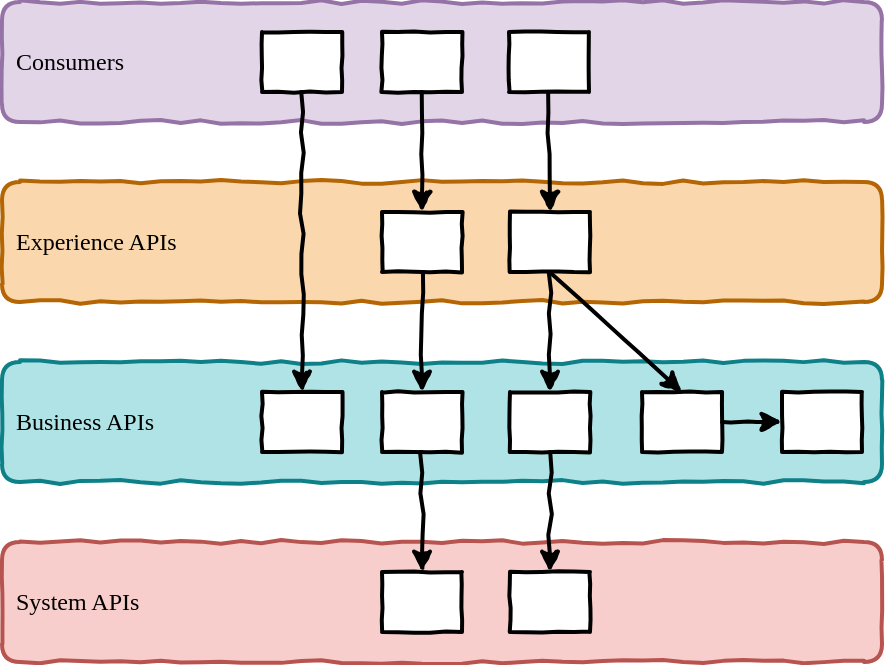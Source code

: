 <mxfile version="17.1.2" type="github" pages="2">
  <diagram id="V32krHh5jZfLPWwGJmkX" name="Page-1">
    <mxGraphModel dx="1234" dy="825" grid="1" gridSize="10" guides="1" tooltips="1" connect="1" arrows="1" fold="1" page="1" pageScale="1" pageWidth="827" pageHeight="1169" math="0" shadow="0">
      <root>
        <mxCell id="0" />
        <mxCell id="1" parent="0" />
        <mxCell id="57sac0XJnyV_td-HZPvb-1" value="&lt;font face=&quot;Comic Sans MS&quot;&gt;Experience APIs&lt;/font&gt;" style="rounded=1;whiteSpace=wrap;html=1;comic=1;strokeWidth=2;align=left;spacingLeft=5;fillColor=#fad7ac;strokeColor=#b46504;" parent="1" vertex="1">
          <mxGeometry x="120" y="140" width="440" height="60" as="geometry" />
        </mxCell>
        <mxCell id="57sac0XJnyV_td-HZPvb-2" value="&lt;font face=&quot;Comic Sans MS&quot;&gt;Business APIs&lt;/font&gt;" style="rounded=1;whiteSpace=wrap;html=1;comic=1;strokeWidth=2;align=left;spacingLeft=5;fillColor=#b0e3e6;strokeColor=#0e8088;" parent="1" vertex="1">
          <mxGeometry x="120" y="230" width="440" height="60" as="geometry" />
        </mxCell>
        <mxCell id="57sac0XJnyV_td-HZPvb-3" value="&lt;font face=&quot;Comic Sans MS&quot;&gt;System APIs&lt;/font&gt;" style="rounded=1;whiteSpace=wrap;html=1;comic=1;strokeWidth=2;spacingLeft=5;align=left;fillColor=#f8cecc;strokeColor=#b85450;" parent="1" vertex="1">
          <mxGeometry x="120" y="320" width="440" height="60" as="geometry" />
        </mxCell>
        <mxCell id="57sac0XJnyV_td-HZPvb-5" value="&lt;font face=&quot;Comic Sans MS&quot;&gt;Consumers&lt;/font&gt;" style="rounded=1;whiteSpace=wrap;html=1;comic=1;strokeWidth=2;align=left;spacingLeft=5;fillColor=#e1d5e7;strokeColor=#9673a6;" parent="1" vertex="1">
          <mxGeometry x="120" y="50" width="440" height="60" as="geometry" />
        </mxCell>
        <mxCell id="57sac0XJnyV_td-HZPvb-6" value="" style="rounded=0;whiteSpace=wrap;html=1;comic=1;fontFamily=Comic Sans MS;strokeWidth=2;" parent="1" vertex="1">
          <mxGeometry x="374" y="155" width="40" height="30" as="geometry" />
        </mxCell>
        <mxCell id="57sac0XJnyV_td-HZPvb-8" value="" style="rounded=0;whiteSpace=wrap;html=1;comic=1;fontFamily=Comic Sans MS;strokeWidth=2;" parent="1" vertex="1">
          <mxGeometry x="250" y="245" width="40" height="30" as="geometry" />
        </mxCell>
        <mxCell id="57sac0XJnyV_td-HZPvb-9" value="" style="rounded=0;whiteSpace=wrap;html=1;comic=1;fontFamily=Comic Sans MS;strokeWidth=2;" parent="1" vertex="1">
          <mxGeometry x="310" y="335" width="40" height="30" as="geometry" />
        </mxCell>
        <mxCell id="57sac0XJnyV_td-HZPvb-10" value="" style="rounded=0;whiteSpace=wrap;html=1;comic=1;fontFamily=Comic Sans MS;strokeWidth=2;" parent="1" vertex="1">
          <mxGeometry x="310" y="245" width="40" height="30" as="geometry" />
        </mxCell>
        <mxCell id="57sac0XJnyV_td-HZPvb-11" value="" style="rounded=0;whiteSpace=wrap;html=1;comic=1;fontFamily=Comic Sans MS;strokeWidth=2;" parent="1" vertex="1">
          <mxGeometry x="374" y="245" width="40" height="30" as="geometry" />
        </mxCell>
        <mxCell id="57sac0XJnyV_td-HZPvb-12" value="" style="rounded=0;whiteSpace=wrap;html=1;comic=1;fontFamily=Comic Sans MS;strokeWidth=2;" parent="1" vertex="1">
          <mxGeometry x="310" y="155" width="40" height="30" as="geometry" />
        </mxCell>
        <mxCell id="57sac0XJnyV_td-HZPvb-14" value="" style="endArrow=classic;html=1;rounded=0;fontFamily=Comic Sans MS;exitX=0.5;exitY=1;exitDx=0;exitDy=0;entryX=0.5;entryY=0;entryDx=0;entryDy=0;strokeWidth=2;comic=1" parent="1" source="57sac0XJnyV_td-HZPvb-12" target="57sac0XJnyV_td-HZPvb-10" edge="1">
          <mxGeometry width="50" height="50" relative="1" as="geometry">
            <mxPoint x="280" y="195" as="sourcePoint" />
            <mxPoint x="280" y="255" as="targetPoint" />
          </mxGeometry>
        </mxCell>
        <mxCell id="57sac0XJnyV_td-HZPvb-16" value="" style="rounded=0;whiteSpace=wrap;html=1;comic=1;fontFamily=Comic Sans MS;strokeWidth=2;" parent="1" vertex="1">
          <mxGeometry x="250" y="65" width="40" height="30" as="geometry" />
        </mxCell>
        <mxCell id="57sac0XJnyV_td-HZPvb-17" value="" style="endArrow=classic;html=1;rounded=0;fontFamily=Comic Sans MS;exitX=0.5;exitY=1;exitDx=0;exitDy=0;entryX=0.5;entryY=0;entryDx=0;entryDy=0;strokeWidth=2;comic=1" parent="1" source="57sac0XJnyV_td-HZPvb-16" target="57sac0XJnyV_td-HZPvb-8" edge="1">
          <mxGeometry width="50" height="50" relative="1" as="geometry">
            <mxPoint x="340" y="195" as="sourcePoint" />
            <mxPoint x="340" y="255" as="targetPoint" />
          </mxGeometry>
        </mxCell>
        <mxCell id="57sac0XJnyV_td-HZPvb-18" value="" style="rounded=0;whiteSpace=wrap;html=1;comic=1;fontFamily=Comic Sans MS;strokeWidth=2;" parent="1" vertex="1">
          <mxGeometry x="310" y="65" width="40" height="30" as="geometry" />
        </mxCell>
        <mxCell id="57sac0XJnyV_td-HZPvb-19" value="" style="endArrow=classic;html=1;rounded=0;fontFamily=Comic Sans MS;entryX=0.5;entryY=0;entryDx=0;entryDy=0;strokeWidth=2;comic=1;exitX=0.5;exitY=1;exitDx=0;exitDy=0;" parent="1" source="57sac0XJnyV_td-HZPvb-18" target="57sac0XJnyV_td-HZPvb-12" edge="1">
          <mxGeometry width="50" height="50" relative="1" as="geometry">
            <mxPoint x="280" y="105" as="sourcePoint" />
            <mxPoint x="280" y="255" as="targetPoint" />
          </mxGeometry>
        </mxCell>
        <mxCell id="57sac0XJnyV_td-HZPvb-20" value="" style="rounded=0;whiteSpace=wrap;html=1;comic=1;fontFamily=Comic Sans MS;strokeWidth=2;" parent="1" vertex="1">
          <mxGeometry x="373.5" y="65" width="40" height="30" as="geometry" />
        </mxCell>
        <mxCell id="57sac0XJnyV_td-HZPvb-21" value="" style="endArrow=classic;html=1;rounded=0;fontFamily=Comic Sans MS;entryX=0.5;entryY=0;entryDx=0;entryDy=0;strokeWidth=2;comic=1;exitX=0.5;exitY=1;exitDx=0;exitDy=0;" parent="1" source="57sac0XJnyV_td-HZPvb-20" target="57sac0XJnyV_td-HZPvb-6" edge="1">
          <mxGeometry width="50" height="50" relative="1" as="geometry">
            <mxPoint x="340" y="105" as="sourcePoint" />
            <mxPoint x="340" y="165" as="targetPoint" />
          </mxGeometry>
        </mxCell>
        <mxCell id="57sac0XJnyV_td-HZPvb-22" value="" style="rounded=0;whiteSpace=wrap;html=1;comic=1;fontFamily=Comic Sans MS;strokeWidth=2;" parent="1" vertex="1">
          <mxGeometry x="440" y="245" width="40" height="30" as="geometry" />
        </mxCell>
        <mxCell id="57sac0XJnyV_td-HZPvb-24" value="" style="endArrow=classic;html=1;rounded=0;fontFamily=Comic Sans MS;entryX=0.5;entryY=0;entryDx=0;entryDy=0;strokeWidth=2;comic=1;exitX=0.5;exitY=1;exitDx=0;exitDy=0;" parent="1" source="57sac0XJnyV_td-HZPvb-6" target="57sac0XJnyV_td-HZPvb-22" edge="1">
          <mxGeometry width="50" height="50" relative="1" as="geometry">
            <mxPoint x="403.5" y="105" as="sourcePoint" />
            <mxPoint x="404" y="165" as="targetPoint" />
          </mxGeometry>
        </mxCell>
        <mxCell id="57sac0XJnyV_td-HZPvb-25" value="" style="endArrow=classic;html=1;rounded=0;fontFamily=Comic Sans MS;entryX=0.5;entryY=0;entryDx=0;entryDy=0;strokeWidth=2;comic=1;exitX=0.5;exitY=1;exitDx=0;exitDy=0;" parent="1" source="57sac0XJnyV_td-HZPvb-6" target="57sac0XJnyV_td-HZPvb-11" edge="1">
          <mxGeometry width="50" height="50" relative="1" as="geometry">
            <mxPoint x="404" y="195" as="sourcePoint" />
            <mxPoint x="350" y="255" as="targetPoint" />
          </mxGeometry>
        </mxCell>
        <mxCell id="57sac0XJnyV_td-HZPvb-26" value="" style="endArrow=classic;html=1;rounded=0;fontFamily=Comic Sans MS;exitX=0.5;exitY=1;exitDx=0;exitDy=0;entryX=0.5;entryY=0;entryDx=0;entryDy=0;strokeWidth=2;comic=1" parent="1" source="57sac0XJnyV_td-HZPvb-10" target="57sac0XJnyV_td-HZPvb-9" edge="1">
          <mxGeometry width="50" height="50" relative="1" as="geometry">
            <mxPoint x="340" y="195" as="sourcePoint" />
            <mxPoint x="340" y="255" as="targetPoint" />
          </mxGeometry>
        </mxCell>
        <mxCell id="57sac0XJnyV_td-HZPvb-27" value="" style="rounded=0;whiteSpace=wrap;html=1;comic=1;fontFamily=Comic Sans MS;strokeWidth=2;" parent="1" vertex="1">
          <mxGeometry x="374" y="335" width="40" height="30" as="geometry" />
        </mxCell>
        <mxCell id="57sac0XJnyV_td-HZPvb-28" value="" style="endArrow=classic;html=1;rounded=0;fontFamily=Comic Sans MS;exitX=0.5;exitY=1;exitDx=0;exitDy=0;entryX=0.5;entryY=0;entryDx=0;entryDy=0;strokeWidth=2;comic=1" parent="1" source="57sac0XJnyV_td-HZPvb-11" target="57sac0XJnyV_td-HZPvb-27" edge="1">
          <mxGeometry width="50" height="50" relative="1" as="geometry">
            <mxPoint x="340" y="285" as="sourcePoint" />
            <mxPoint x="340" y="345" as="targetPoint" />
          </mxGeometry>
        </mxCell>
        <mxCell id="57sac0XJnyV_td-HZPvb-30" value="" style="rounded=0;whiteSpace=wrap;html=1;comic=1;fontFamily=Comic Sans MS;strokeWidth=2;" parent="1" vertex="1">
          <mxGeometry x="510" y="245" width="40" height="30" as="geometry" />
        </mxCell>
        <mxCell id="57sac0XJnyV_td-HZPvb-31" value="" style="endArrow=classic;html=1;rounded=0;fontFamily=Comic Sans MS;entryX=0;entryY=0.5;entryDx=0;entryDy=0;strokeWidth=2;comic=1;exitX=1;exitY=0.5;exitDx=0;exitDy=0;" parent="1" source="57sac0XJnyV_td-HZPvb-22" target="57sac0XJnyV_td-HZPvb-30" edge="1">
          <mxGeometry width="50" height="50" relative="1" as="geometry">
            <mxPoint x="404" y="195" as="sourcePoint" />
            <mxPoint x="470" y="255" as="targetPoint" />
          </mxGeometry>
        </mxCell>
      </root>
    </mxGraphModel>
  </diagram>
  <diagram id="BNTzJEqV5eBkfZqjD_0s" name="Page-2">
    <mxGraphModel dx="1234" dy="825" grid="1" gridSize="10" guides="0" tooltips="1" connect="1" arrows="1" fold="1" page="1" pageScale="1" pageWidth="827" pageHeight="1169" math="0" shadow="0">
      <root>
        <mxCell id="D3OehfnwtQ8iBedI1NVZ-0" />
        <mxCell id="D3OehfnwtQ8iBedI1NVZ-1" parent="D3OehfnwtQ8iBedI1NVZ-0" />
        <mxCell id="tg6dFWFMsIAARiAM6m9R-4" value="&lt;font face=&quot;Comic Sans MS&quot;&gt;Organization around business domains and capabilities&lt;br&gt;&lt;/font&gt;" style="rounded=1;whiteSpace=wrap;html=1;comic=1;strokeWidth=2;spacingLeft=5;align=center;fillColor=#b0e3e6;strokeColor=#0e8088;verticalAlign=bottom;dashed=1;" vertex="1" parent="D3OehfnwtQ8iBedI1NVZ-1">
          <mxGeometry x="80" y="280" width="670" height="230" as="geometry" />
        </mxCell>
        <mxCell id="tg6dFWFMsIAARiAM6m9R-0" value="&lt;font face=&quot;Comic Sans MS&quot;&gt;Organization around tools&lt;br&gt;&lt;/font&gt;" style="rounded=1;whiteSpace=wrap;html=1;comic=1;strokeWidth=2;spacingLeft=5;align=center;fillColor=#f8cecc;strokeColor=#b85450;verticalAlign=top;dashed=1;" vertex="1" parent="D3OehfnwtQ8iBedI1NVZ-1">
          <mxGeometry x="80" y="110" width="670" height="100" as="geometry" />
        </mxCell>
        <mxCell id="OVyfgfR7qwwF68FWtxSG-0" value="Business Domain 1" style="rounded=1;whiteSpace=wrap;html=1;comic=1;fontFamily=Comic Sans MS;strokeWidth=2;verticalAlign=bottom;spacingBottom=5;" vertex="1" parent="D3OehfnwtQ8iBedI1NVZ-1">
          <mxGeometry x="140" y="310" width="120" height="170" as="geometry" />
        </mxCell>
        <mxCell id="9S1JZpCkrCnQq2yyMm6N-0" value="Tool A" style="rounded=0;whiteSpace=wrap;html=1;comic=1;fontFamily=Comic Sans MS;strokeWidth=2;" parent="D3OehfnwtQ8iBedI1NVZ-1" vertex="1">
          <mxGeometry x="160" y="166" width="80" height="30" as="geometry" />
        </mxCell>
        <mxCell id="9S1JZpCkrCnQq2yyMm6N-5" value="API A" style="rounded=1;whiteSpace=wrap;html=1;comic=1;fontFamily=Comic Sans MS;strokeWidth=2;fontColor=#FFFFFF;fillColor=#000000;" parent="D3OehfnwtQ8iBedI1NVZ-1" vertex="1">
          <mxGeometry x="175" y="150" width="50" height="20" as="geometry" />
        </mxCell>
        <mxCell id="9S1JZpCkrCnQq2yyMm6N-6" value="Tool A" style="rounded=0;whiteSpace=wrap;html=1;comic=1;fontFamily=Comic Sans MS;strokeWidth=2;" parent="D3OehfnwtQ8iBedI1NVZ-1" vertex="1">
          <mxGeometry x="160" y="406" width="80" height="30" as="geometry" />
        </mxCell>
        <mxCell id="9S1JZpCkrCnQq2yyMm6N-7" value="System API A" style="rounded=1;whiteSpace=wrap;html=1;comic=1;fontFamily=Comic Sans MS;strokeWidth=2;fontColor=#FFFFFF;fillColor=#000000;" parent="D3OehfnwtQ8iBedI1NVZ-1" vertex="1">
          <mxGeometry x="175" y="380" width="50" height="30" as="geometry" />
        </mxCell>
        <mxCell id="9S1JZpCkrCnQq2yyMm6N-8" value="Business API 1" style="rounded=1;whiteSpace=wrap;html=1;comic=1;fontFamily=Comic Sans MS;strokeWidth=2;fontColor=#FFFFFF;fillColor=#000000;" parent="D3OehfnwtQ8iBedI1NVZ-1" vertex="1">
          <mxGeometry x="175" y="290" width="50" height="30" as="geometry" />
        </mxCell>
        <mxCell id="y_MOpYnhuzLDEqkbRLmr-0" value="" style="endArrow=classic;html=1;rounded=0;fontFamily=Comic Sans MS;strokeWidth=2;comic=1;entryX=0.5;entryY=0;entryDx=0;entryDy=0;exitX=0.5;exitY=1;exitDx=0;exitDy=0;" parent="D3OehfnwtQ8iBedI1NVZ-1" source="9S1JZpCkrCnQq2yyMm6N-8" target="9S1JZpCkrCnQq2yyMm6N-7" edge="1">
          <mxGeometry width="50" height="50" relative="1" as="geometry">
            <mxPoint x="200" y="340" as="sourcePoint" />
            <mxPoint x="230" y="240" as="targetPoint" />
          </mxGeometry>
        </mxCell>
        <mxCell id="OVyfgfR7qwwF68FWtxSG-1" value="Business Domain 2" style="rounded=1;whiteSpace=wrap;html=1;comic=1;fontFamily=Comic Sans MS;strokeWidth=2;verticalAlign=bottom;spacingBottom=5;" vertex="1" parent="D3OehfnwtQ8iBedI1NVZ-1">
          <mxGeometry x="270" y="310" width="230" height="170" as="geometry" />
        </mxCell>
        <mxCell id="OVyfgfR7qwwF68FWtxSG-2" value="Tool B" style="rounded=0;whiteSpace=wrap;html=1;comic=1;fontFamily=Comic Sans MS;strokeWidth=2;" vertex="1" parent="D3OehfnwtQ8iBedI1NVZ-1">
          <mxGeometry x="279" y="406" width="80" height="30" as="geometry" />
        </mxCell>
        <mxCell id="OVyfgfR7qwwF68FWtxSG-4" value="Tool C" style="rounded=0;whiteSpace=wrap;html=1;comic=1;fontFamily=Comic Sans MS;strokeWidth=2;" vertex="1" parent="D3OehfnwtQ8iBedI1NVZ-1">
          <mxGeometry x="409" y="406" width="80" height="30" as="geometry" />
        </mxCell>
        <mxCell id="OVyfgfR7qwwF68FWtxSG-5" value="System&lt;br&gt;API C" style="rounded=1;whiteSpace=wrap;html=1;comic=1;fontFamily=Comic Sans MS;strokeWidth=2;fontColor=#FFFFFF;fillColor=#000000;" vertex="1" parent="D3OehfnwtQ8iBedI1NVZ-1">
          <mxGeometry x="424" y="380" width="50" height="30" as="geometry" />
        </mxCell>
        <mxCell id="OVyfgfR7qwwF68FWtxSG-6" value="Business API 2.1" style="rounded=1;whiteSpace=wrap;html=1;comic=1;fontFamily=Comic Sans MS;strokeWidth=2;fontColor=#FFFFFF;fillColor=#000000;" vertex="1" parent="D3OehfnwtQ8iBedI1NVZ-1">
          <mxGeometry x="294" y="290" width="50" height="30" as="geometry" />
        </mxCell>
        <mxCell id="OVyfgfR7qwwF68FWtxSG-7" value="Business API 2.2" style="rounded=1;whiteSpace=wrap;html=1;comic=1;fontFamily=Comic Sans MS;strokeWidth=2;fontColor=#FFFFFF;fillColor=#000000;" vertex="1" parent="D3OehfnwtQ8iBedI1NVZ-1">
          <mxGeometry x="419" y="290" width="50" height="30" as="geometry" />
        </mxCell>
        <mxCell id="OVyfgfR7qwwF68FWtxSG-8" value="" style="endArrow=classic;html=1;rounded=0;fontFamily=Comic Sans MS;strokeWidth=2;comic=1;entryX=0.5;entryY=0;entryDx=0;entryDy=0;exitX=0.5;exitY=1;exitDx=0;exitDy=0;" edge="1" parent="D3OehfnwtQ8iBedI1NVZ-1" source="OVyfgfR7qwwF68FWtxSG-6" target="OVyfgfR7qwwF68FWtxSG-2">
          <mxGeometry width="50" height="50" relative="1" as="geometry">
            <mxPoint x="199" y="350" as="sourcePoint" />
            <mxPoint x="306.5" y="380" as="targetPoint" />
          </mxGeometry>
        </mxCell>
        <mxCell id="OVyfgfR7qwwF68FWtxSG-9" value="" style="endArrow=classic;html=1;rounded=0;fontFamily=Comic Sans MS;strokeWidth=2;comic=1;exitX=0.25;exitY=1;exitDx=0;exitDy=0;entryX=0.75;entryY=0;entryDx=0;entryDy=0;" edge="1" parent="D3OehfnwtQ8iBedI1NVZ-1" source="OVyfgfR7qwwF68FWtxSG-7" target="OVyfgfR7qwwF68FWtxSG-2">
          <mxGeometry width="50" height="50" relative="1" as="geometry">
            <mxPoint x="316.5" y="350" as="sourcePoint" />
            <mxPoint x="330" y="380" as="targetPoint" />
            <Array as="points">
              <mxPoint x="430" y="340" />
              <mxPoint x="340" y="340" />
            </Array>
          </mxGeometry>
        </mxCell>
        <mxCell id="OVyfgfR7qwwF68FWtxSG-10" value="" style="endArrow=classic;html=1;rounded=0;fontFamily=Comic Sans MS;strokeWidth=2;comic=1;exitX=1;exitY=0.5;exitDx=0;exitDy=0;" edge="1" parent="D3OehfnwtQ8iBedI1NVZ-1" source="OVyfgfR7qwwF68FWtxSG-2">
          <mxGeometry width="50" height="50" relative="1" as="geometry">
            <mxPoint x="316.5" y="350" as="sourcePoint" />
            <mxPoint x="450" y="380" as="targetPoint" />
            <Array as="points">
              <mxPoint x="389" y="420" />
              <mxPoint x="390" y="350" />
              <mxPoint x="450" y="350" />
            </Array>
          </mxGeometry>
        </mxCell>
        <mxCell id="OVyfgfR7qwwF68FWtxSG-21" value="Business Domain 3" style="rounded=1;whiteSpace=wrap;html=1;comic=1;fontFamily=Comic Sans MS;strokeWidth=2;verticalAlign=bottom;spacingBottom=5;" vertex="1" parent="D3OehfnwtQ8iBedI1NVZ-1">
          <mxGeometry x="510" y="310" width="230" height="170" as="geometry" />
        </mxCell>
        <mxCell id="OVyfgfR7qwwF68FWtxSG-22" value="Tool D" style="rounded=0;whiteSpace=wrap;html=1;comic=1;fontFamily=Comic Sans MS;strokeWidth=2;" vertex="1" parent="D3OehfnwtQ8iBedI1NVZ-1">
          <mxGeometry x="519" y="406" width="80" height="30" as="geometry" />
        </mxCell>
        <mxCell id="OVyfgfR7qwwF68FWtxSG-23" value="System API D" style="rounded=1;whiteSpace=wrap;html=1;comic=1;fontFamily=Comic Sans MS;strokeWidth=2;fontColor=#FFFFFF;fillColor=#000000;" vertex="1" parent="D3OehfnwtQ8iBedI1NVZ-1">
          <mxGeometry x="534" y="380" width="50" height="30" as="geometry" />
        </mxCell>
        <mxCell id="OVyfgfR7qwwF68FWtxSG-24" value="Tool E" style="rounded=0;whiteSpace=wrap;html=1;comic=1;fontFamily=Comic Sans MS;strokeWidth=2;" vertex="1" parent="D3OehfnwtQ8iBedI1NVZ-1">
          <mxGeometry x="649" y="406" width="80" height="30" as="geometry" />
        </mxCell>
        <mxCell id="OVyfgfR7qwwF68FWtxSG-25" value="System&lt;br&gt;API E" style="rounded=1;whiteSpace=wrap;html=1;comic=1;fontFamily=Comic Sans MS;strokeWidth=2;fontColor=#FFFFFF;fillColor=#000000;" vertex="1" parent="D3OehfnwtQ8iBedI1NVZ-1">
          <mxGeometry x="664" y="380" width="50" height="30" as="geometry" />
        </mxCell>
        <mxCell id="OVyfgfR7qwwF68FWtxSG-26" value="Business API 3" style="rounded=1;whiteSpace=wrap;html=1;comic=1;fontFamily=Comic Sans MS;strokeWidth=2;fontColor=#FFFFFF;fillColor=#000000;" vertex="1" parent="D3OehfnwtQ8iBedI1NVZ-1">
          <mxGeometry x="600" y="290" width="50" height="30" as="geometry" />
        </mxCell>
        <mxCell id="OVyfgfR7qwwF68FWtxSG-28" value="" style="endArrow=classic;html=1;rounded=0;fontFamily=Comic Sans MS;strokeWidth=2;comic=1;entryX=0.25;entryY=0;entryDx=0;entryDy=0;exitX=0.25;exitY=1;exitDx=0;exitDy=0;" edge="1" parent="D3OehfnwtQ8iBedI1NVZ-1" source="OVyfgfR7qwwF68FWtxSG-26" target="OVyfgfR7qwwF68FWtxSG-23">
          <mxGeometry width="50" height="50" relative="1" as="geometry">
            <mxPoint x="439" y="350" as="sourcePoint" />
            <mxPoint x="439" y="390" as="targetPoint" />
            <Array as="points">
              <mxPoint x="613" y="360" />
              <mxPoint x="547" y="360" />
            </Array>
          </mxGeometry>
        </mxCell>
        <mxCell id="OVyfgfR7qwwF68FWtxSG-29" value="" style="endArrow=classic;html=1;rounded=0;fontFamily=Comic Sans MS;strokeWidth=2;comic=1;exitX=0.75;exitY=1;exitDx=0;exitDy=0;entryX=0.5;entryY=0;entryDx=0;entryDy=0;" edge="1" parent="D3OehfnwtQ8iBedI1NVZ-1" source="OVyfgfR7qwwF68FWtxSG-26" target="OVyfgfR7qwwF68FWtxSG-25">
          <mxGeometry width="50" height="50" relative="1" as="geometry">
            <mxPoint x="671.5" y="340" as="sourcePoint" />
            <mxPoint x="569" y="390" as="targetPoint" />
            <Array as="points">
              <mxPoint x="638" y="360" />
              <mxPoint x="689" y="360" />
            </Array>
          </mxGeometry>
        </mxCell>
        <mxCell id="OVyfgfR7qwwF68FWtxSG-32" value="Tool B" style="rounded=0;whiteSpace=wrap;html=1;comic=1;fontFamily=Comic Sans MS;strokeWidth=2;" vertex="1" parent="D3OehfnwtQ8iBedI1NVZ-1">
          <mxGeometry x="280" y="166" width="80" height="30" as="geometry" />
        </mxCell>
        <mxCell id="OVyfgfR7qwwF68FWtxSG-33" value="Tool C" style="rounded=0;whiteSpace=wrap;html=1;comic=1;fontFamily=Comic Sans MS;strokeWidth=2;" vertex="1" parent="D3OehfnwtQ8iBedI1NVZ-1">
          <mxGeometry x="410" y="166" width="80" height="30" as="geometry" />
        </mxCell>
        <mxCell id="OVyfgfR7qwwF68FWtxSG-34" value="API C" style="rounded=1;whiteSpace=wrap;html=1;comic=1;fontFamily=Comic Sans MS;strokeWidth=2;fontColor=#FFFFFF;fillColor=#000000;" vertex="1" parent="D3OehfnwtQ8iBedI1NVZ-1">
          <mxGeometry x="425" y="150" width="50" height="20" as="geometry" />
        </mxCell>
        <mxCell id="OVyfgfR7qwwF68FWtxSG-35" value="Tool D" style="rounded=0;whiteSpace=wrap;html=1;comic=1;fontFamily=Comic Sans MS;strokeWidth=2;" vertex="1" parent="D3OehfnwtQ8iBedI1NVZ-1">
          <mxGeometry x="520" y="166" width="80" height="30" as="geometry" />
        </mxCell>
        <mxCell id="OVyfgfR7qwwF68FWtxSG-36" value="API D" style="rounded=1;whiteSpace=wrap;html=1;comic=1;fontFamily=Comic Sans MS;strokeWidth=2;fontColor=#FFFFFF;fillColor=#000000;" vertex="1" parent="D3OehfnwtQ8iBedI1NVZ-1">
          <mxGeometry x="535" y="150" width="50" height="20" as="geometry" />
        </mxCell>
        <mxCell id="OVyfgfR7qwwF68FWtxSG-37" value="Tool E" style="rounded=0;whiteSpace=wrap;html=1;comic=1;fontFamily=Comic Sans MS;strokeWidth=2;" vertex="1" parent="D3OehfnwtQ8iBedI1NVZ-1">
          <mxGeometry x="650" y="166" width="80" height="30" as="geometry" />
        </mxCell>
        <mxCell id="OVyfgfR7qwwF68FWtxSG-38" value="API E" style="rounded=1;whiteSpace=wrap;html=1;comic=1;fontFamily=Comic Sans MS;strokeWidth=2;fontColor=#FFFFFF;fillColor=#000000;" vertex="1" parent="D3OehfnwtQ8iBedI1NVZ-1">
          <mxGeometry x="665" y="150" width="50" height="20" as="geometry" />
        </mxCell>
        <mxCell id="OVyfgfR7qwwF68FWtxSG-39" value="API A" style="rounded=1;whiteSpace=wrap;html=1;comic=1;fontFamily=Comic Sans MS;strokeWidth=2;fontColor=#FFFFFF;fillColor=#000000;" vertex="1" parent="D3OehfnwtQ8iBedI1NVZ-1">
          <mxGeometry x="295" y="150" width="50" height="20" as="geometry" />
        </mxCell>
        <mxCell id="tg6dFWFMsIAARiAM6m9R-5" value="&lt;font style=&quot;font-size: 30px&quot;&gt;⚠️&lt;/font&gt;" style="text;html=1;strokeColor=none;fillColor=none;align=center;verticalAlign=middle;whiteSpace=wrap;rounded=0;dashed=1;sketch=1;fontFamily=Comic Sans MS;fontColor=#000000;" vertex="1" parent="D3OehfnwtQ8iBedI1NVZ-1">
          <mxGeometry x="80" y="140" width="60" height="30" as="geometry" />
        </mxCell>
        <mxCell id="tg6dFWFMsIAARiAM6m9R-6" value="&lt;font style=&quot;font-size: 30px&quot;&gt;✅&lt;/font&gt;" style="text;html=1;strokeColor=none;fillColor=none;align=center;verticalAlign=middle;whiteSpace=wrap;rounded=0;dashed=1;sketch=1;fontFamily=Comic Sans MS;fontColor=#000000;" vertex="1" parent="D3OehfnwtQ8iBedI1NVZ-1">
          <mxGeometry x="80" y="370" width="60" height="30" as="geometry" />
        </mxCell>
      </root>
    </mxGraphModel>
  </diagram>
</mxfile>
